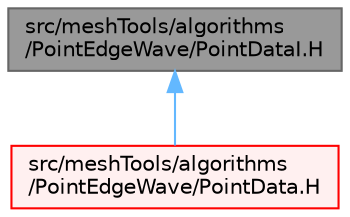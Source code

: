 digraph "src/meshTools/algorithms/PointEdgeWave/PointDataI.H"
{
 // LATEX_PDF_SIZE
  bgcolor="transparent";
  edge [fontname=Helvetica,fontsize=10,labelfontname=Helvetica,labelfontsize=10];
  node [fontname=Helvetica,fontsize=10,shape=box,height=0.2,width=0.4];
  Node1 [id="Node000001",label="src/meshTools/algorithms\l/PointEdgeWave/PointDataI.H",height=0.2,width=0.4,color="gray40", fillcolor="grey60", style="filled", fontcolor="black",tooltip=" "];
  Node1 -> Node2 [id="edge1_Node000001_Node000002",dir="back",color="steelblue1",style="solid",tooltip=" "];
  Node2 [id="Node000002",label="src/meshTools/algorithms\l/PointEdgeWave/PointData.H",height=0.2,width=0.4,color="red", fillcolor="#FFF0F0", style="filled",URL="$PointData_8H.html",tooltip=" "];
}
